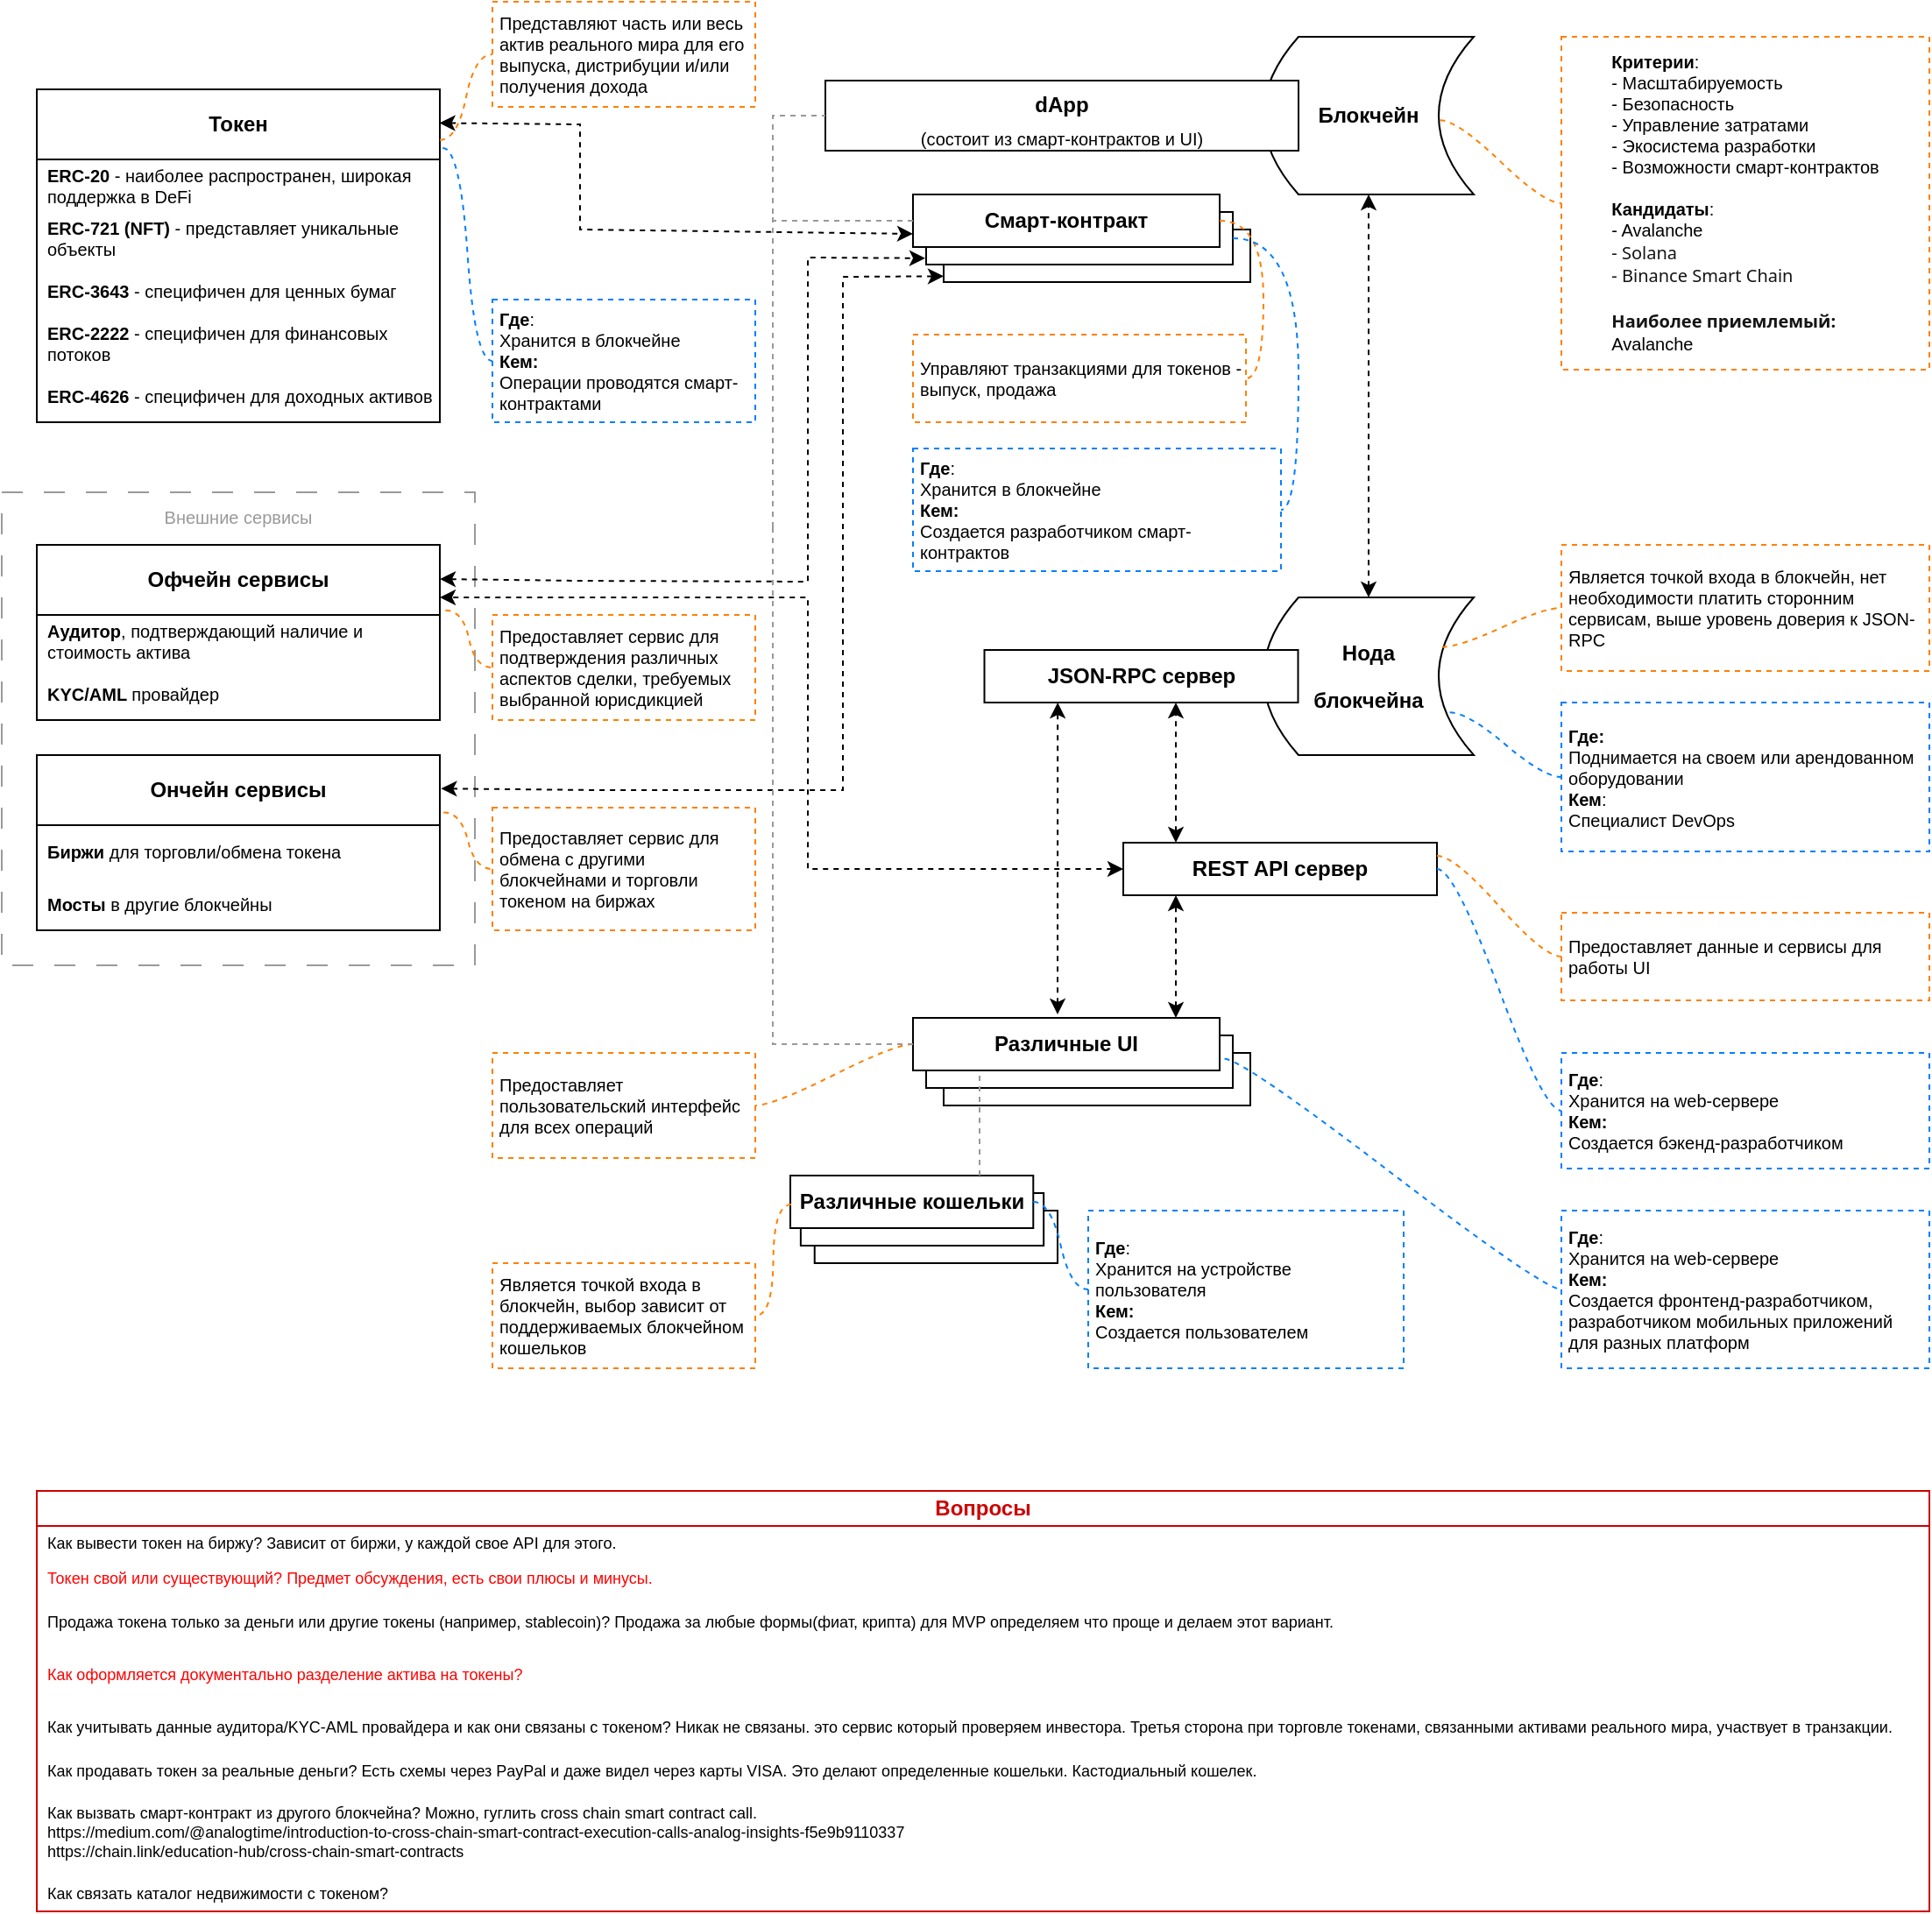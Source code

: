 <mxfile version="22.1.11" type="github">
  <diagram name="Страница — 1" id="tTkT_D9K_i8SfMuSpS75">
    <mxGraphModel dx="1386" dy="783" grid="1" gridSize="10" guides="1" tooltips="1" connect="1" arrows="1" fold="1" page="1" pageScale="1" pageWidth="1169" pageHeight="827" math="0" shadow="0">
      <root>
        <mxCell id="0" />
        <mxCell id="1" parent="0" />
        <mxCell id="7UqiYnJLGKccpZ4DQYdT-86" value="&lt;font color=&quot;#999999&quot; style=&quot;font-size: 10px;&quot;&gt;Внешние сервисы&lt;/font&gt;" style="rounded=0;whiteSpace=wrap;html=1;gradientColor=none;fillColor=none;dashed=1;dashPattern=12 12;verticalAlign=top;strokeColor=#999999;" parent="1" vertex="1">
          <mxGeometry x="20" y="300" width="270" height="270" as="geometry" />
        </mxCell>
        <mxCell id="7UqiYnJLGKccpZ4DQYdT-1" value="&lt;p align=&quot;center&quot; class=&quot;MsoNormal&quot;&gt;&lt;b&gt;Блокчейн&lt;/b&gt;&lt;/p&gt;" style="shape=dataStorage;whiteSpace=wrap;html=1;fixedSize=1;" parent="1" vertex="1">
          <mxGeometry x="740" y="40" width="120" height="90" as="geometry" />
        </mxCell>
        <mxCell id="7UqiYnJLGKccpZ4DQYdT-2" value="&lt;p align=&quot;center&quot; class=&quot;MsoNormal&quot;&gt;&lt;b&gt;Нода&lt;/b&gt;&lt;/p&gt;&lt;p align=&quot;center&quot; class=&quot;MsoNormal&quot;&gt;&lt;b&gt;блокчейна&lt;/b&gt;&lt;/p&gt;" style="shape=dataStorage;whiteSpace=wrap;html=1;fixedSize=1;" parent="1" vertex="1">
          <mxGeometry x="740" y="360" width="120" height="90" as="geometry" />
        </mxCell>
        <mxCell id="7UqiYnJLGKccpZ4DQYdT-5" value="" style="endArrow=classic;startArrow=classic;html=1;rounded=0;entryX=0.5;entryY=1;entryDx=0;entryDy=0;exitX=0.5;exitY=0;exitDx=0;exitDy=0;dashed=1;" parent="1" source="7UqiYnJLGKccpZ4DQYdT-2" target="7UqiYnJLGKccpZ4DQYdT-1" edge="1">
          <mxGeometry width="50" height="50" relative="1" as="geometry">
            <mxPoint x="560" y="160" as="sourcePoint" />
            <mxPoint x="610" y="110" as="targetPoint" />
          </mxGeometry>
        </mxCell>
        <mxCell id="7UqiYnJLGKccpZ4DQYdT-6" value="&lt;div style=&quot;font-size: 10px;&quot;&gt;&lt;b style=&quot;font-size: 10px;&quot;&gt;Где:&lt;/b&gt;&lt;/div&gt;&lt;div style=&quot;font-size: 10px;&quot;&gt;Поднимается на своем или арендованном оборудовании&lt;/div&gt;&lt;div style=&quot;font-size: 10px;&quot;&gt;&lt;b style=&quot;font-size: 10px;&quot;&gt;Кем&lt;/b&gt;:&lt;/div&gt;&lt;div style=&quot;font-size: 10px;&quot;&gt;Специалист DevOps&lt;/div&gt;" style="whiteSpace=wrap;html=1;rounded=0;arcSize=50;align=left;verticalAlign=middle;strokeWidth=1;autosize=1;spacing=4;treeFolding=1;treeMoving=1;newEdgeStyle={&quot;edgeStyle&quot;:&quot;entityRelationEdgeStyle&quot;,&quot;startArrow&quot;:&quot;none&quot;,&quot;endArrow&quot;:&quot;none&quot;,&quot;segment&quot;:10,&quot;curved&quot;:1,&quot;sourcePerimeterSpacing&quot;:0,&quot;targetPerimeterSpacing&quot;:0};dashed=1;fontSize=10;strokeColor=#007FFF;" parent="1" vertex="1" collapsed="1">
          <mxGeometry x="910" y="420" width="210" height="85" as="geometry" />
        </mxCell>
        <mxCell id="7UqiYnJLGKccpZ4DQYdT-7" value="" style="edgeStyle=entityRelationEdgeStyle;startArrow=none;endArrow=none;segment=10;curved=1;sourcePerimeterSpacing=0;targetPerimeterSpacing=0;rounded=0;dashed=1;exitX=0.886;exitY=0.729;exitDx=0;exitDy=0;exitPerimeter=0;strokeColor=#007FFF;" parent="1" source="7UqiYnJLGKccpZ4DQYdT-2" target="7UqiYnJLGKccpZ4DQYdT-6" edge="1">
          <mxGeometry relative="1" as="geometry">
            <mxPoint x="848" y="435" as="sourcePoint" />
          </mxGeometry>
        </mxCell>
        <mxCell id="7UqiYnJLGKccpZ4DQYdT-8" value="&lt;p align=&quot;center&quot; class=&quot;MsoNormal&quot;&gt;&lt;b&gt;JSON-RPC сервер&lt;/b&gt;&lt;/p&gt;" style="rounded=0;whiteSpace=wrap;html=1;" parent="1" vertex="1">
          <mxGeometry x="580.75" y="390" width="179" height="30" as="geometry" />
        </mxCell>
        <mxCell id="7UqiYnJLGKccpZ4DQYdT-10" value="&lt;div style=&quot;text-align: left; font-size: 10px;&quot;&gt;&lt;span style=&quot;background-color: initial; font-size: 10px;&quot;&gt;&lt;font style=&quot;font-size: 10px;&quot;&gt;&lt;b style=&quot;font-size: 10px;&quot;&gt;Критерии&lt;/b&gt;:&lt;/font&gt;&lt;/span&gt;&lt;/div&gt;&lt;div style=&quot;text-align: left; font-size: 10px;&quot;&gt;&lt;span style=&quot;background-color: initial; font-size: 10px;&quot;&gt;&lt;font style=&quot;font-size: 10px;&quot;&gt;- Масштабируемость&lt;/font&gt;&lt;/span&gt;&lt;/div&gt;&lt;div style=&quot;text-align: left; font-size: 10px;&quot;&gt;&lt;span style=&quot;background-color: initial; font-size: 10px;&quot;&gt;&lt;font style=&quot;font-size: 10px;&quot;&gt;- Безопасность&lt;/font&gt;&lt;/span&gt;&lt;/div&gt;&lt;div style=&quot;text-align: left; font-size: 10px;&quot;&gt;&lt;font style=&quot;font-size: 10px;&quot;&gt;- Управление затратами&lt;br style=&quot;font-size: 10px;&quot;&gt;&lt;/font&gt;&lt;/div&gt;&lt;div style=&quot;text-align: left; font-size: 10px;&quot;&gt;&lt;font style=&quot;font-size: 10px;&quot;&gt;- Экосистема разработки&lt;br style=&quot;font-size: 10px;&quot;&gt;&lt;/font&gt;&lt;/div&gt;&lt;div style=&quot;text-align: left; font-size: 10px;&quot;&gt;&lt;font style=&quot;font-size: 10px;&quot;&gt;- Возможности смарт-контрактов&lt;b style=&quot;font-size: 10px;&quot;&gt;&lt;br style=&quot;font-size: 10px;&quot;&gt;&lt;/b&gt;&lt;/font&gt;&lt;/div&gt;&lt;div style=&quot;text-align: left; font-size: 10px;&quot;&gt;&lt;font style=&quot;font-size: 10px;&quot;&gt;&lt;br style=&quot;font-size: 10px;&quot;&gt;&lt;/font&gt;&lt;/div&gt;&lt;div style=&quot;text-align: left; font-size: 10px;&quot;&gt;&lt;font style=&quot;font-size: 10px;&quot;&gt;&lt;b style=&quot;font-size: 10px;&quot;&gt;Кандидаты&lt;/b&gt;:&lt;/font&gt;&lt;/div&gt;&lt;div style=&quot;text-align: left; font-size: 10px;&quot;&gt;&lt;font style=&quot;font-size: 10px;&quot;&gt;- Avalanche&lt;/font&gt;&lt;/div&gt;&lt;div style=&quot;text-align: left; font-size: 10px;&quot;&gt;&lt;span style=&quot;font-weight: var(--ui-font-weight-bold); color: rgb(21, 21, 21); font-family: system-ui, -apple-system, BlinkMacSystemFont, &amp;quot;Segoe UI&amp;quot;, Roboto, Ubuntu, &amp;quot;Helvetica Neue&amp;quot;, Arial, sans-serif, &amp;quot;Apple Color Emoji&amp;quot;, &amp;quot;Segoe UI Emoji&amp;quot;, &amp;quot;Segoe UI Symbol&amp;quot;; font-size: 10px;&quot;&gt;&lt;font style=&quot;font-size: 10px;&quot;&gt;- Solana&lt;/font&gt;&lt;/span&gt;&lt;/div&gt;&lt;div style=&quot;text-align: left; font-size: 10px;&quot;&gt;&lt;span style=&quot;font-weight: var(--ui-font-weight-bold); color: rgb(21, 21, 21); font-family: system-ui, -apple-system, BlinkMacSystemFont, &amp;quot;Segoe UI&amp;quot;, Roboto, Ubuntu, &amp;quot;Helvetica Neue&amp;quot;, Arial, sans-serif, &amp;quot;Apple Color Emoji&amp;quot;, &amp;quot;Segoe UI Emoji&amp;quot;, &amp;quot;Segoe UI Symbol&amp;quot;; background-color: rgb(255, 255, 255); font-size: 10px;&quot;&gt;&lt;font style=&quot;font-size: 10px;&quot;&gt;- Binance Smart Chain&lt;/font&gt;&lt;/span&gt;&lt;br style=&quot;font-size: 10px;&quot;&gt;&lt;/div&gt;&lt;div style=&quot;text-align: left; font-size: 10px;&quot;&gt;&lt;span style=&quot;font-weight: var(--ui-font-weight-bold); color: rgb(21, 21, 21); font-family: system-ui, -apple-system, BlinkMacSystemFont, &amp;quot;Segoe UI&amp;quot;, Roboto, Ubuntu, &amp;quot;Helvetica Neue&amp;quot;, Arial, sans-serif, &amp;quot;Apple Color Emoji&amp;quot;, &amp;quot;Segoe UI Emoji&amp;quot;, &amp;quot;Segoe UI Symbol&amp;quot;; background-color: rgb(255, 255, 255); font-size: 10px;&quot;&gt;&lt;font style=&quot;font-size: 10px;&quot;&gt;&lt;br&gt;&lt;/font&gt;&lt;/span&gt;&lt;/div&gt;&lt;div style=&quot;text-align: left; font-size: 10px;&quot;&gt;&lt;span style=&quot;color: rgb(21, 21, 21); font-family: system-ui, -apple-system, BlinkMacSystemFont, &amp;quot;Segoe UI&amp;quot;, Roboto, Ubuntu, &amp;quot;Helvetica Neue&amp;quot;, Arial, sans-serif, &amp;quot;Apple Color Emoji&amp;quot;, &amp;quot;Segoe UI Emoji&amp;quot;, &amp;quot;Segoe UI Symbol&amp;quot;; background-color: rgb(255, 255, 255); font-size: 10px;&quot;&gt;&lt;font style=&quot;font-size: 10px;&quot;&gt;&lt;b&gt;Наиболее приемлемый:&lt;/b&gt;&lt;/font&gt;&lt;/span&gt;&lt;/div&gt;&lt;div style=&quot;text-align: left; font-size: 10px;&quot;&gt;Avalanche&lt;span style=&quot;font-weight: var(--ui-font-weight-bold); color: rgb(21, 21, 21); font-family: system-ui, -apple-system, BlinkMacSystemFont, &amp;quot;Segoe UI&amp;quot;, Roboto, Ubuntu, &amp;quot;Helvetica Neue&amp;quot;, Arial, sans-serif, &amp;quot;Apple Color Emoji&amp;quot;, &amp;quot;Segoe UI Emoji&amp;quot;, &amp;quot;Segoe UI Symbol&amp;quot;; background-color: rgb(255, 255, 255); font-size: 10px;&quot;&gt;&lt;font style=&quot;font-size: 10px;&quot;&gt;&lt;br&gt;&lt;/font&gt;&lt;/span&gt;&lt;/div&gt;" style="whiteSpace=wrap;html=1;rounded=0;arcSize=50;align=center;verticalAlign=middle;strokeWidth=1;autosize=1;spacing=4;treeFolding=1;treeMoving=1;newEdgeStyle={&quot;edgeStyle&quot;:&quot;entityRelationEdgeStyle&quot;,&quot;startArrow&quot;:&quot;none&quot;,&quot;endArrow&quot;:&quot;none&quot;,&quot;segment&quot;:10,&quot;curved&quot;:1,&quot;sourcePerimeterSpacing&quot;:0,&quot;targetPerimeterSpacing&quot;:0};dashed=1;fontSize=10;strokeColor=#FF8000;" parent="1" vertex="1" collapsed="1">
          <mxGeometry x="910" y="40" width="210" height="190" as="geometry" />
        </mxCell>
        <mxCell id="7UqiYnJLGKccpZ4DQYdT-11" value="" style="edgeStyle=entityRelationEdgeStyle;startArrow=none;endArrow=none;segment=10;curved=1;sourcePerimeterSpacing=0;targetPerimeterSpacing=0;rounded=0;exitX=0.839;exitY=0.529;exitDx=0;exitDy=0;exitPerimeter=0;dashed=1;strokeColor=#FF8000;" parent="1" source="7UqiYnJLGKccpZ4DQYdT-1" target="7UqiYnJLGKccpZ4DQYdT-10" edge="1">
          <mxGeometry relative="1" as="geometry">
            <mxPoint x="854" y="80" as="sourcePoint" />
          </mxGeometry>
        </mxCell>
        <mxCell id="7UqiYnJLGKccpZ4DQYdT-12" value="&lt;div style=&quot;font-size: 10px;&quot;&gt;Управляют транзакциями для токенов - выпуск, продажа&lt;/div&gt;" style="whiteSpace=wrap;html=1;rounded=0;arcSize=50;align=left;verticalAlign=middle;strokeWidth=1;autosize=1;spacing=4;treeFolding=1;treeMoving=1;newEdgeStyle={&quot;edgeStyle&quot;:&quot;entityRelationEdgeStyle&quot;,&quot;startArrow&quot;:&quot;none&quot;,&quot;endArrow&quot;:&quot;none&quot;,&quot;segment&quot;:10,&quot;curved&quot;:1,&quot;sourcePerimeterSpacing&quot;:0,&quot;targetPerimeterSpacing&quot;:0};dashed=1;strokeColor=#FF8000;" parent="1" vertex="1" collapsed="1">
          <mxGeometry x="540" y="210" width="190" height="50" as="geometry" />
        </mxCell>
        <mxCell id="7UqiYnJLGKccpZ4DQYdT-14" value="&lt;p align=&quot;center&quot; class=&quot;MsoNormal&quot;&gt;&lt;b&gt;dApp&lt;/b&gt;&lt;/p&gt;&lt;p style=&quot;line-height: 0%;&quot; align=&quot;center&quot; class=&quot;MsoNormal&quot;&gt;&lt;font style=&quot;font-size: 10px;&quot;&gt;(состоит из смарт-контрактов и UI)&lt;/font&gt;&lt;/p&gt;" style="rounded=0;whiteSpace=wrap;html=1;" parent="1" vertex="1">
          <mxGeometry x="490" y="65" width="270" height="40" as="geometry" />
        </mxCell>
        <mxCell id="7UqiYnJLGKccpZ4DQYdT-19" value="" style="group" parent="1" vertex="1" connectable="0">
          <mxGeometry x="540" y="130" width="192.5" height="50" as="geometry" />
        </mxCell>
        <mxCell id="7UqiYnJLGKccpZ4DQYdT-18" value="&lt;p align=&quot;center&quot; class=&quot;MsoNormal&quot;&gt;&lt;br&gt;&lt;/p&gt;" style="rounded=0;whiteSpace=wrap;html=1;" parent="7UqiYnJLGKccpZ4DQYdT-19" vertex="1">
          <mxGeometry x="17.5" y="20" width="175" height="30" as="geometry" />
        </mxCell>
        <mxCell id="7UqiYnJLGKccpZ4DQYdT-15" value="&lt;p align=&quot;center&quot; class=&quot;MsoNormal&quot;&gt;&lt;br&gt;&lt;/p&gt;" style="rounded=0;whiteSpace=wrap;html=1;" parent="7UqiYnJLGKccpZ4DQYdT-19" vertex="1">
          <mxGeometry x="7.5" y="10" width="175" height="30" as="geometry" />
        </mxCell>
        <mxCell id="7UqiYnJLGKccpZ4DQYdT-17" value="&lt;p align=&quot;center&quot; class=&quot;MsoNormal&quot;&gt;&lt;b&gt;Смарт-контракт&lt;/b&gt;&lt;/p&gt;" style="rounded=0;whiteSpace=wrap;html=1;" parent="7UqiYnJLGKccpZ4DQYdT-19" vertex="1">
          <mxGeometry width="175" height="30" as="geometry" />
        </mxCell>
        <mxCell id="7UqiYnJLGKccpZ4DQYdT-13" value="" style="edgeStyle=entityRelationEdgeStyle;startArrow=none;endArrow=none;segment=10;curved=1;sourcePerimeterSpacing=0;targetPerimeterSpacing=0;rounded=0;dashed=1;exitX=1;exitY=0.5;exitDx=0;exitDy=0;strokeColor=#FF8000;" parent="1" source="7UqiYnJLGKccpZ4DQYdT-17" target="7UqiYnJLGKccpZ4DQYdT-12" edge="1">
          <mxGeometry relative="1" as="geometry">
            <mxPoint x="850" y="390" as="sourcePoint" />
          </mxGeometry>
        </mxCell>
        <mxCell id="7UqiYnJLGKccpZ4DQYdT-21" value="" style="endArrow=none;html=1;rounded=0;entryX=0;entryY=0.5;entryDx=0;entryDy=0;exitX=0;exitY=0.5;exitDx=0;exitDy=0;dashed=1;strokeColor=#999999;" parent="1" source="7UqiYnJLGKccpZ4DQYdT-17" target="7UqiYnJLGKccpZ4DQYdT-14" edge="1">
          <mxGeometry width="50" height="50" relative="1" as="geometry">
            <mxPoint x="600" y="340" as="sourcePoint" />
            <mxPoint x="650" y="290" as="targetPoint" />
            <Array as="points">
              <mxPoint x="460" y="145" />
              <mxPoint x="460" y="85" />
            </Array>
          </mxGeometry>
        </mxCell>
        <mxCell id="7UqiYnJLGKccpZ4DQYdT-22" value="&lt;div style=&quot;font-size: 10px;&quot;&gt;Является точкой входа в блокчейн, нет необходимости&amp;nbsp;&lt;span style=&quot;background-color: initial;&quot;&gt;платить сторонним сервисам,&amp;nbsp;&lt;/span&gt;&lt;span style=&quot;background-color: initial;&quot;&gt;выше уровень доверия к JSON-RPC&lt;/span&gt;&lt;/div&gt;" style="whiteSpace=wrap;html=1;rounded=0;arcSize=50;align=left;verticalAlign=middle;strokeWidth=1;autosize=1;spacing=4;treeFolding=1;treeMoving=1;newEdgeStyle={&quot;edgeStyle&quot;:&quot;entityRelationEdgeStyle&quot;,&quot;startArrow&quot;:&quot;none&quot;,&quot;endArrow&quot;:&quot;none&quot;,&quot;segment&quot;:10,&quot;curved&quot;:1,&quot;sourcePerimeterSpacing&quot;:0,&quot;targetPerimeterSpacing&quot;:0};dashed=1;strokeColor=#FF8000;" parent="1" vertex="1" collapsed="1">
          <mxGeometry x="910" y="330" width="210" height="72" as="geometry" />
        </mxCell>
        <mxCell id="7UqiYnJLGKccpZ4DQYdT-23" value="" style="edgeStyle=entityRelationEdgeStyle;startArrow=none;endArrow=none;segment=10;curved=1;sourcePerimeterSpacing=0;targetPerimeterSpacing=0;rounded=0;dashed=1;exitX=0.85;exitY=0.314;exitDx=0;exitDy=0;exitPerimeter=0;strokeColor=#FF8000;" parent="1" source="7UqiYnJLGKccpZ4DQYdT-2" target="7UqiYnJLGKccpZ4DQYdT-22" edge="1">
          <mxGeometry relative="1" as="geometry">
            <mxPoint x="855" y="401" as="sourcePoint" />
          </mxGeometry>
        </mxCell>
        <mxCell id="7UqiYnJLGKccpZ4DQYdT-26" value="&lt;b&gt;Токен&lt;/b&gt;" style="swimlane;fontStyle=0;childLayout=stackLayout;horizontal=1;startSize=40;horizontalStack=0;resizeParent=1;resizeParentMax=0;resizeLast=0;collapsible=1;marginBottom=0;whiteSpace=wrap;html=1;" parent="1" vertex="1">
          <mxGeometry x="40" y="70" width="230" height="190" as="geometry" />
        </mxCell>
        <mxCell id="7UqiYnJLGKccpZ4DQYdT-27" value="&lt;b&gt;ERC-20&lt;/b&gt; - наиболее распространен, широкая поддержка в DeFi" style="text;strokeColor=none;fillColor=none;align=left;verticalAlign=middle;spacingLeft=4;spacingRight=4;overflow=hidden;points=[[0,0.5],[1,0.5]];portConstraint=eastwest;rotatable=0;whiteSpace=wrap;html=1;fontColor=#000000;fontSize=10;" parent="7UqiYnJLGKccpZ4DQYdT-26" vertex="1">
          <mxGeometry y="40" width="230" height="30" as="geometry" />
        </mxCell>
        <mxCell id="7UqiYnJLGKccpZ4DQYdT-28" value="&lt;b&gt;ERC-721 (NFT)&lt;/b&gt; - представляет уникальные объекты" style="text;strokeColor=none;fillColor=none;align=left;verticalAlign=middle;spacingLeft=4;spacingRight=4;overflow=hidden;points=[[0,0.5],[1,0.5]];portConstraint=eastwest;rotatable=0;whiteSpace=wrap;html=1;labelBackgroundColor=default;fontColor=#000000;fontSize=10;" parent="7UqiYnJLGKccpZ4DQYdT-26" vertex="1">
          <mxGeometry y="70" width="230" height="30" as="geometry" />
        </mxCell>
        <mxCell id="7UqiYnJLGKccpZ4DQYdT-32" value="&lt;b&gt;ERC-3643&lt;/b&gt; - специфичен для ценных бумаг" style="text;strokeColor=none;fillColor=none;align=left;verticalAlign=middle;spacingLeft=4;spacingRight=4;overflow=hidden;points=[[0,0.5],[1,0.5]];portConstraint=eastwest;rotatable=0;whiteSpace=wrap;html=1;labelBackgroundColor=default;fontColor=#000000;fontSize=10;" parent="7UqiYnJLGKccpZ4DQYdT-26" vertex="1">
          <mxGeometry y="100" width="230" height="30" as="geometry" />
        </mxCell>
        <mxCell id="7UqiYnJLGKccpZ4DQYdT-33" value="&lt;b&gt;ERC-2222&lt;/b&gt; - специфичен для финансовых потоков" style="text;strokeColor=none;fillColor=none;align=left;verticalAlign=middle;spacingLeft=4;spacingRight=4;overflow=hidden;points=[[0,0.5],[1,0.5]];portConstraint=eastwest;rotatable=0;whiteSpace=wrap;html=1;labelBackgroundColor=default;fontColor=#000000;fontSize=10;" parent="7UqiYnJLGKccpZ4DQYdT-26" vertex="1">
          <mxGeometry y="130" width="230" height="30" as="geometry" />
        </mxCell>
        <mxCell id="7UqiYnJLGKccpZ4DQYdT-34" value="&lt;b&gt;ERC-4626&lt;/b&gt; - специфичен для доходных активов" style="text;strokeColor=none;fillColor=none;align=left;verticalAlign=middle;spacingLeft=4;spacingRight=4;overflow=hidden;points=[[0,0.5],[1,0.5]];portConstraint=eastwest;rotatable=0;whiteSpace=wrap;html=1;labelBackgroundColor=default;fontColor=#000000;fontSize=10;" parent="7UqiYnJLGKccpZ4DQYdT-26" vertex="1">
          <mxGeometry y="160" width="230" height="30" as="geometry" />
        </mxCell>
        <mxCell id="7UqiYnJLGKccpZ4DQYdT-35" value="" style="endArrow=classic;startArrow=classic;dashed=1;html=1;rounded=0;exitX=0.999;exitY=0.101;exitDx=0;exitDy=0;exitPerimeter=0;entryX=0;entryY=0.75;entryDx=0;entryDy=0;" parent="1" source="7UqiYnJLGKccpZ4DQYdT-26" target="7UqiYnJLGKccpZ4DQYdT-17" edge="1">
          <mxGeometry width="50" height="50" relative="1" as="geometry">
            <mxPoint x="360" y="290" as="sourcePoint" />
            <mxPoint x="540" y="150" as="targetPoint" />
            <Array as="points">
              <mxPoint x="350" y="90" />
              <mxPoint x="350" y="150" />
            </Array>
          </mxGeometry>
        </mxCell>
        <mxCell id="7UqiYnJLGKccpZ4DQYdT-37" value="" style="edgeStyle=entityRelationEdgeStyle;startArrow=none;endArrow=none;segment=10;curved=1;sourcePerimeterSpacing=0;targetPerimeterSpacing=0;rounded=0;dashed=1;exitX=1.007;exitY=0.176;exitDx=0;exitDy=0;exitPerimeter=0;strokeColor=#007FFF;" parent="1" source="7UqiYnJLGKccpZ4DQYdT-26" target="7UqiYnJLGKccpZ4DQYdT-36" edge="1">
          <mxGeometry relative="1" as="geometry">
            <mxPoint x="280" y="80" as="sourcePoint" />
            <Array as="points">
              <mxPoint x="300" y="200" />
              <mxPoint x="310" y="160" />
              <mxPoint x="310" y="160" />
            </Array>
          </mxGeometry>
        </mxCell>
        <mxCell id="7UqiYnJLGKccpZ4DQYdT-39" value="" style="group" parent="1" vertex="1" connectable="0">
          <mxGeometry x="540" y="600" width="192.5" height="50" as="geometry" />
        </mxCell>
        <mxCell id="7UqiYnJLGKccpZ4DQYdT-40" value="&lt;p align=&quot;center&quot; class=&quot;MsoNormal&quot;&gt;&lt;br&gt;&lt;/p&gt;" style="rounded=0;whiteSpace=wrap;html=1;" parent="7UqiYnJLGKccpZ4DQYdT-39" vertex="1">
          <mxGeometry x="17.5" y="20" width="175" height="30" as="geometry" />
        </mxCell>
        <mxCell id="7UqiYnJLGKccpZ4DQYdT-41" value="&lt;p align=&quot;center&quot; class=&quot;MsoNormal&quot;&gt;&lt;br&gt;&lt;/p&gt;" style="rounded=0;whiteSpace=wrap;html=1;" parent="7UqiYnJLGKccpZ4DQYdT-39" vertex="1">
          <mxGeometry x="7.5" y="10" width="175" height="30" as="geometry" />
        </mxCell>
        <mxCell id="7UqiYnJLGKccpZ4DQYdT-42" value="&lt;p align=&quot;center&quot; class=&quot;MsoNormal&quot;&gt;&lt;b style=&quot;border-color: var(--border-color);&quot;&gt;Различные UI&lt;/b&gt;&lt;br&gt;&lt;/p&gt;" style="rounded=0;whiteSpace=wrap;html=1;" parent="7UqiYnJLGKccpZ4DQYdT-39" vertex="1">
          <mxGeometry width="175" height="30" as="geometry" />
        </mxCell>
        <mxCell id="7UqiYnJLGKccpZ4DQYdT-43" value="" style="endArrow=none;dashed=1;html=1;rounded=0;strokeColor=#999999;" parent="1" edge="1">
          <mxGeometry width="50" height="50" relative="1" as="geometry">
            <mxPoint x="460" y="320" as="sourcePoint" />
            <mxPoint x="460" y="140" as="targetPoint" />
            <Array as="points" />
          </mxGeometry>
        </mxCell>
        <mxCell id="7UqiYnJLGKccpZ4DQYdT-44" value="&lt;div style=&quot;font-size: 10px;&quot;&gt;Представляют часть или весь актив реального мира для его выпуска, дистрибуции и/или получения дохода&lt;/div&gt;" style="whiteSpace=wrap;html=1;rounded=0;arcSize=50;align=left;verticalAlign=middle;strokeWidth=1;autosize=1;spacing=4;treeFolding=1;treeMoving=1;newEdgeStyle={&quot;edgeStyle&quot;:&quot;entityRelationEdgeStyle&quot;,&quot;startArrow&quot;:&quot;none&quot;,&quot;endArrow&quot;:&quot;none&quot;,&quot;segment&quot;:10,&quot;curved&quot;:1,&quot;sourcePerimeterSpacing&quot;:0,&quot;targetPerimeterSpacing&quot;:0};dashed=1;strokeColor=#FF8000;" parent="1" vertex="1" collapsed="1">
          <mxGeometry x="300" y="20" width="150" height="60" as="geometry" />
        </mxCell>
        <mxCell id="7UqiYnJLGKccpZ4DQYdT-45" value="" style="edgeStyle=entityRelationEdgeStyle;startArrow=none;endArrow=none;segment=10;curved=1;sourcePerimeterSpacing=0;targetPerimeterSpacing=0;rounded=0;dashed=1;exitX=1;exitY=0.152;exitDx=0;exitDy=0;exitPerimeter=0;strokeColor=#FF8000;" parent="1" source="7UqiYnJLGKccpZ4DQYdT-26" target="7UqiYnJLGKccpZ4DQYdT-44" edge="1">
          <mxGeometry relative="1" as="geometry">
            <mxPoint x="280" y="108" as="sourcePoint" />
          </mxGeometry>
        </mxCell>
        <mxCell id="7UqiYnJLGKccpZ4DQYdT-46" value="&lt;div style=&quot;font-size: 10px;&quot;&gt;&lt;div style=&quot;border-color: var(--border-color);&quot;&gt;&lt;b style=&quot;border-color: var(--border-color);&quot;&gt;Где&lt;/b&gt;:&lt;/div&gt;&lt;div style=&quot;border-color: var(--border-color);&quot;&gt;Хранится в блокчейне&lt;/div&gt;&lt;div style=&quot;border-color: var(--border-color);&quot;&gt;&lt;b style=&quot;border-color: var(--border-color);&quot;&gt;Кем:&lt;/b&gt;&lt;/div&gt;&lt;div style=&quot;border-color: var(--border-color);&quot;&gt;Создается разработчиком смарт-контрактов&lt;/div&gt;&lt;/div&gt;" style="whiteSpace=wrap;html=1;rounded=0;arcSize=50;align=left;verticalAlign=middle;strokeWidth=1;autosize=1;spacing=4;treeFolding=1;treeMoving=1;newEdgeStyle={&quot;edgeStyle&quot;:&quot;entityRelationEdgeStyle&quot;,&quot;startArrow&quot;:&quot;none&quot;,&quot;endArrow&quot;:&quot;none&quot;,&quot;segment&quot;:10,&quot;curved&quot;:1,&quot;sourcePerimeterSpacing&quot;:0,&quot;targetPerimeterSpacing&quot;:0};dashed=1;strokeColor=#007FFF;" parent="1" vertex="1" collapsed="1">
          <mxGeometry x="540" y="275" width="210" height="70" as="geometry" />
        </mxCell>
        <mxCell id="7UqiYnJLGKccpZ4DQYdT-47" value="" style="edgeStyle=entityRelationEdgeStyle;startArrow=none;endArrow=none;segment=10;curved=1;sourcePerimeterSpacing=0;targetPerimeterSpacing=0;rounded=0;dashed=1;exitX=1;exitY=0.5;exitDx=0;exitDy=0;strokeColor=#007FFF;" parent="1" source="7UqiYnJLGKccpZ4DQYdT-15" target="7UqiYnJLGKccpZ4DQYdT-46" edge="1">
          <mxGeometry relative="1" as="geometry">
            <mxPoint x="715" y="210" as="sourcePoint" />
          </mxGeometry>
        </mxCell>
        <mxCell id="7UqiYnJLGKccpZ4DQYdT-48" value="&lt;div style=&quot;font-size: 10px;&quot;&gt;&lt;div style=&quot;border-color: var(--border-color);&quot;&gt;&lt;b style=&quot;border-color: var(--border-color);&quot;&gt;Где&lt;/b&gt;:&lt;/div&gt;&lt;div style=&quot;border-color: var(--border-color);&quot;&gt;Хранится на web-сервере&lt;/div&gt;&lt;div style=&quot;border-color: var(--border-color);&quot;&gt;&lt;b style=&quot;border-color: var(--border-color);&quot;&gt;Кем:&lt;/b&gt;&lt;/div&gt;&lt;div style=&quot;border-color: var(--border-color);&quot;&gt;Создается фронтенд-разработчиком, разработчиком мобильных приложений для разных платформ&lt;/div&gt;&lt;/div&gt;" style="whiteSpace=wrap;html=1;rounded=0;arcSize=50;align=left;verticalAlign=middle;strokeWidth=1;autosize=1;spacing=4;treeFolding=1;treeMoving=1;newEdgeStyle={&quot;edgeStyle&quot;:&quot;entityRelationEdgeStyle&quot;,&quot;startArrow&quot;:&quot;none&quot;,&quot;endArrow&quot;:&quot;none&quot;,&quot;segment&quot;:10,&quot;curved&quot;:1,&quot;sourcePerimeterSpacing&quot;:0,&quot;targetPerimeterSpacing&quot;:0};dashed=1;strokeColor=#007FFF;" parent="1" vertex="1" collapsed="1">
          <mxGeometry x="910" y="710" width="210" height="90" as="geometry" />
        </mxCell>
        <mxCell id="7UqiYnJLGKccpZ4DQYdT-49" value="" style="edgeStyle=entityRelationEdgeStyle;startArrow=none;endArrow=none;segment=10;curved=1;sourcePerimeterSpacing=0;targetPerimeterSpacing=0;rounded=0;dashed=1;exitX=0.916;exitY=0.114;exitDx=0;exitDy=0;exitPerimeter=0;strokeColor=#007FFF;" parent="1" source="7UqiYnJLGKccpZ4DQYdT-40" target="7UqiYnJLGKccpZ4DQYdT-48" edge="1">
          <mxGeometry relative="1" as="geometry">
            <mxPoint x="733" y="540" as="sourcePoint" />
          </mxGeometry>
        </mxCell>
        <mxCell id="7UqiYnJLGKccpZ4DQYdT-50" value="&lt;p align=&quot;center&quot; class=&quot;MsoNormal&quot;&gt;&lt;b&gt;REST API сервер&lt;/b&gt;&lt;/p&gt;" style="rounded=0;whiteSpace=wrap;html=1;" parent="1" vertex="1">
          <mxGeometry x="660" y="500" width="179" height="30" as="geometry" />
        </mxCell>
        <mxCell id="7UqiYnJLGKccpZ4DQYdT-51" value="" style="endArrow=classic;startArrow=classic;html=1;rounded=0;entryX=0.5;entryY=1;entryDx=0;entryDy=0;dashed=1;" parent="1" edge="1">
          <mxGeometry width="50" height="50" relative="1" as="geometry">
            <mxPoint x="690" y="500" as="sourcePoint" />
            <mxPoint x="690" y="420" as="targetPoint" />
          </mxGeometry>
        </mxCell>
        <mxCell id="7UqiYnJLGKccpZ4DQYdT-52" value="" style="endArrow=classic;startArrow=classic;html=1;rounded=0;entryX=0.5;entryY=1;entryDx=0;entryDy=0;dashed=1;" parent="1" edge="1">
          <mxGeometry width="50" height="50" relative="1" as="geometry">
            <mxPoint x="690" y="600" as="sourcePoint" />
            <mxPoint x="690" y="530" as="targetPoint" />
          </mxGeometry>
        </mxCell>
        <mxCell id="7UqiYnJLGKccpZ4DQYdT-53" value="&lt;div style=&quot;font-size: 10px;&quot;&gt;&lt;div style=&quot;border-color: var(--border-color);&quot;&gt;&lt;b style=&quot;border-color: var(--border-color);&quot;&gt;Где&lt;/b&gt;:&lt;/div&gt;&lt;div style=&quot;border-color: var(--border-color);&quot;&gt;Хранится на web-сервере&lt;/div&gt;&lt;div style=&quot;border-color: var(--border-color);&quot;&gt;&lt;b style=&quot;border-color: var(--border-color);&quot;&gt;Кем:&lt;/b&gt;&lt;/div&gt;&lt;div style=&quot;border-color: var(--border-color);&quot;&gt;Создается бэкенд-разработчиком&lt;/div&gt;&lt;/div&gt;" style="whiteSpace=wrap;html=1;rounded=0;arcSize=50;align=left;verticalAlign=middle;strokeWidth=1;autosize=1;spacing=4;treeFolding=1;treeMoving=1;newEdgeStyle={&quot;edgeStyle&quot;:&quot;entityRelationEdgeStyle&quot;,&quot;startArrow&quot;:&quot;none&quot;,&quot;endArrow&quot;:&quot;none&quot;,&quot;segment&quot;:10,&quot;curved&quot;:1,&quot;sourcePerimeterSpacing&quot;:0,&quot;targetPerimeterSpacing&quot;:0};dashed=1;strokeColor=#007FFF;" parent="1" vertex="1" collapsed="1">
          <mxGeometry x="910" y="620" width="210" height="66" as="geometry" />
        </mxCell>
        <mxCell id="7UqiYnJLGKccpZ4DQYdT-54" value="" style="edgeStyle=entityRelationEdgeStyle;startArrow=none;endArrow=none;segment=10;curved=1;sourcePerimeterSpacing=0;targetPerimeterSpacing=0;rounded=0;dashed=1;entryX=0;entryY=0.5;entryDx=0;entryDy=0;exitX=1;exitY=0.5;exitDx=0;exitDy=0;strokeColor=#007FFF;" parent="1" source="7UqiYnJLGKccpZ4DQYdT-50" target="7UqiYnJLGKccpZ4DQYdT-53" edge="1">
          <mxGeometry relative="1" as="geometry">
            <mxPoint x="935" y="480" as="sourcePoint" />
          </mxGeometry>
        </mxCell>
        <mxCell id="7UqiYnJLGKccpZ4DQYdT-55" value="&lt;div style=&quot;font-size: 10px;&quot;&gt;&lt;div style=&quot;border-color: var(--border-color);&quot;&gt;Предоставляет данные и сервисы для работы UI&lt;/div&gt;&lt;/div&gt;" style="whiteSpace=wrap;html=1;rounded=0;arcSize=50;align=left;verticalAlign=middle;strokeWidth=1;autosize=1;spacing=4;treeFolding=1;treeMoving=1;newEdgeStyle={&quot;edgeStyle&quot;:&quot;entityRelationEdgeStyle&quot;,&quot;startArrow&quot;:&quot;none&quot;,&quot;endArrow&quot;:&quot;none&quot;,&quot;segment&quot;:10,&quot;curved&quot;:1,&quot;sourcePerimeterSpacing&quot;:0,&quot;targetPerimeterSpacing&quot;:0};dashed=1;strokeColor=#FF8000;" parent="1" vertex="1" collapsed="1">
          <mxGeometry x="910" y="540" width="210" height="50" as="geometry" />
        </mxCell>
        <mxCell id="7UqiYnJLGKccpZ4DQYdT-56" value="" style="edgeStyle=entityRelationEdgeStyle;startArrow=none;endArrow=none;segment=10;curved=1;sourcePerimeterSpacing=0;targetPerimeterSpacing=0;rounded=0;dashed=1;entryX=0;entryY=0.5;entryDx=0;entryDy=0;exitX=1;exitY=0.25;exitDx=0;exitDy=0;strokeColor=#FF8000;" parent="1" source="7UqiYnJLGKccpZ4DQYdT-50" target="7UqiYnJLGKccpZ4DQYdT-55" edge="1">
          <mxGeometry relative="1" as="geometry">
            <mxPoint x="849" y="525" as="sourcePoint" />
          </mxGeometry>
        </mxCell>
        <mxCell id="7UqiYnJLGKccpZ4DQYdT-57" value="&lt;div style=&quot;font-size: 10px;&quot;&gt;&lt;div style=&quot;border-color: var(--border-color);&quot;&gt;Предоставляет пользовательский интерфейс для всех операций&lt;/div&gt;&lt;/div&gt;" style="whiteSpace=wrap;html=1;rounded=0;arcSize=50;align=left;verticalAlign=middle;strokeWidth=1;autosize=1;spacing=4;treeFolding=1;treeMoving=1;newEdgeStyle={&quot;edgeStyle&quot;:&quot;entityRelationEdgeStyle&quot;,&quot;startArrow&quot;:&quot;none&quot;,&quot;endArrow&quot;:&quot;none&quot;,&quot;segment&quot;:10,&quot;curved&quot;:1,&quot;sourcePerimeterSpacing&quot;:0,&quot;targetPerimeterSpacing&quot;:0};dashed=1;strokeColor=#FF8000;" parent="1" vertex="1" collapsed="1">
          <mxGeometry x="300" y="620" width="150" height="60" as="geometry" />
        </mxCell>
        <mxCell id="7UqiYnJLGKccpZ4DQYdT-58" value="" style="edgeStyle=entityRelationEdgeStyle;startArrow=none;endArrow=none;segment=10;curved=1;sourcePerimeterSpacing=0;targetPerimeterSpacing=0;rounded=0;dashed=1;exitX=0;exitY=0.5;exitDx=0;exitDy=0;strokeColor=#FF8000;" parent="1" source="7UqiYnJLGKccpZ4DQYdT-42" target="7UqiYnJLGKccpZ4DQYdT-57" edge="1">
          <mxGeometry relative="1" as="geometry">
            <mxPoint x="728" y="633" as="sourcePoint" />
            <Array as="points">
              <mxPoint x="370" y="630" />
              <mxPoint x="490" y="670" />
              <mxPoint x="480" y="655" />
              <mxPoint x="390" y="630" />
              <mxPoint x="380" y="630" />
            </Array>
          </mxGeometry>
        </mxCell>
        <mxCell id="7UqiYnJLGKccpZ4DQYdT-60" value="" style="group" parent="1" vertex="1" connectable="0">
          <mxGeometry x="470" y="690" width="152.5" height="50" as="geometry" />
        </mxCell>
        <mxCell id="7UqiYnJLGKccpZ4DQYdT-61" value="&lt;p align=&quot;center&quot; class=&quot;MsoNormal&quot;&gt;&lt;br&gt;&lt;/p&gt;" style="rounded=0;whiteSpace=wrap;html=1;" parent="7UqiYnJLGKccpZ4DQYdT-60" vertex="1">
          <mxGeometry x="13.864" y="20" width="138.636" height="30" as="geometry" />
        </mxCell>
        <mxCell id="7UqiYnJLGKccpZ4DQYdT-62" value="&lt;p align=&quot;center&quot; class=&quot;MsoNormal&quot;&gt;&lt;br&gt;&lt;/p&gt;" style="rounded=0;whiteSpace=wrap;html=1;" parent="7UqiYnJLGKccpZ4DQYdT-60" vertex="1">
          <mxGeometry x="5.942" y="10" width="138.636" height="30" as="geometry" />
        </mxCell>
        <mxCell id="7UqiYnJLGKccpZ4DQYdT-63" value="&lt;p align=&quot;center&quot; class=&quot;MsoNormal&quot;&gt;&lt;b style=&quot;border-color: var(--border-color);&quot;&gt;Различные кошельки&lt;/b&gt;&lt;br&gt;&lt;/p&gt;" style="rounded=0;whiteSpace=wrap;html=1;" parent="7UqiYnJLGKccpZ4DQYdT-60" vertex="1">
          <mxGeometry width="138.636" height="30" as="geometry" />
        </mxCell>
        <mxCell id="7UqiYnJLGKccpZ4DQYdT-64" value="" style="endArrow=none;dashed=1;html=1;strokeWidth=1;rounded=0;strokeColor=#999999;" parent="1" edge="1">
          <mxGeometry width="50" height="50" relative="1" as="geometry">
            <mxPoint x="578" y="690" as="sourcePoint" />
            <mxPoint x="578" y="630" as="targetPoint" />
          </mxGeometry>
        </mxCell>
        <mxCell id="7UqiYnJLGKccpZ4DQYdT-65" value="&lt;div style=&quot;font-size: 10px;&quot;&gt;&lt;div style=&quot;border-color: var(--border-color);&quot;&gt;&lt;b style=&quot;border-color: var(--border-color);&quot;&gt;Где&lt;/b&gt;:&lt;/div&gt;&lt;div style=&quot;border-color: var(--border-color);&quot;&gt;Хранится на устройстве пользователя&lt;/div&gt;&lt;div style=&quot;border-color: var(--border-color);&quot;&gt;&lt;b style=&quot;border-color: var(--border-color);&quot;&gt;Кем:&lt;/b&gt;&lt;/div&gt;&lt;div style=&quot;border-color: var(--border-color);&quot;&gt;Создается пользователем&lt;/div&gt;&lt;/div&gt;" style="whiteSpace=wrap;html=1;rounded=0;arcSize=50;align=left;verticalAlign=middle;strokeWidth=1;autosize=1;spacing=4;treeFolding=1;treeMoving=1;newEdgeStyle={&quot;edgeStyle&quot;:&quot;entityRelationEdgeStyle&quot;,&quot;startArrow&quot;:&quot;none&quot;,&quot;endArrow&quot;:&quot;none&quot;,&quot;segment&quot;:10,&quot;curved&quot;:1,&quot;sourcePerimeterSpacing&quot;:0,&quot;targetPerimeterSpacing&quot;:0};dashed=1;strokeColor=#007FFF;" parent="1" vertex="1" collapsed="1">
          <mxGeometry x="640" y="710" width="180" height="90" as="geometry" />
        </mxCell>
        <mxCell id="7UqiYnJLGKccpZ4DQYdT-66" value="" style="edgeStyle=entityRelationEdgeStyle;startArrow=none;endArrow=none;segment=10;curved=1;sourcePerimeterSpacing=0;targetPerimeterSpacing=0;rounded=0;dashed=1;exitX=1;exitY=0.5;exitDx=0;exitDy=0;strokeColor=#007FFF;" parent="1" source="7UqiYnJLGKccpZ4DQYdT-63" target="7UqiYnJLGKccpZ4DQYdT-65" edge="1">
          <mxGeometry relative="1" as="geometry">
            <mxPoint x="500" y="650" as="sourcePoint" />
          </mxGeometry>
        </mxCell>
        <mxCell id="7UqiYnJLGKccpZ4DQYdT-67" value="&lt;div style=&quot;font-size: 10px;&quot;&gt;&lt;div style=&quot;border-color: var(--border-color);&quot;&gt;Является точкой входа в блокчейн, выбор зависит от поддерживаемых блокчейном кошельков&amp;nbsp;&lt;/div&gt;&lt;/div&gt;" style="whiteSpace=wrap;html=1;rounded=0;arcSize=50;align=left;verticalAlign=middle;strokeWidth=1;autosize=1;spacing=4;treeFolding=1;treeMoving=1;newEdgeStyle={&quot;edgeStyle&quot;:&quot;entityRelationEdgeStyle&quot;,&quot;startArrow&quot;:&quot;none&quot;,&quot;endArrow&quot;:&quot;none&quot;,&quot;segment&quot;:10,&quot;curved&quot;:1,&quot;sourcePerimeterSpacing&quot;:0,&quot;targetPerimeterSpacing&quot;:0};dashed=1;strokeColor=#FF8000;" parent="1" vertex="1" collapsed="1">
          <mxGeometry x="300" y="740" width="150" height="60" as="geometry" />
        </mxCell>
        <mxCell id="7UqiYnJLGKccpZ4DQYdT-68" value="" style="edgeStyle=entityRelationEdgeStyle;startArrow=none;endArrow=none;segment=10;curved=1;sourcePerimeterSpacing=0;targetPerimeterSpacing=0;rounded=0;dashed=1;exitX=-0.039;exitY=0.217;exitDx=0;exitDy=0;exitPerimeter=0;strokeColor=#FF8000;" parent="1" source="7UqiYnJLGKccpZ4DQYdT-62" target="7UqiYnJLGKccpZ4DQYdT-67" edge="1">
          <mxGeometry relative="1" as="geometry">
            <mxPoint x="540" y="710" as="sourcePoint" />
            <Array as="points">
              <mxPoint x="370" y="725" />
              <mxPoint x="390" y="725" />
              <mxPoint x="380" y="725" />
            </Array>
          </mxGeometry>
        </mxCell>
        <mxCell id="7UqiYnJLGKccpZ4DQYdT-69" value="&lt;b&gt;Офчейн сервисы&lt;/b&gt;" style="swimlane;fontStyle=0;childLayout=stackLayout;horizontal=1;startSize=40;horizontalStack=0;resizeParent=1;resizeParentMax=0;resizeLast=0;collapsible=1;marginBottom=0;whiteSpace=wrap;html=1;" parent="1" vertex="1">
          <mxGeometry x="40" y="330" width="230" height="100" as="geometry" />
        </mxCell>
        <mxCell id="7UqiYnJLGKccpZ4DQYdT-70" value="&lt;b&gt;Аудитор&lt;/b&gt;, подтверждающий наличие и стоимость актива" style="text;strokeColor=none;fillColor=none;align=left;verticalAlign=middle;spacingLeft=4;spacingRight=4;overflow=hidden;points=[[0,0.5],[1,0.5]];portConstraint=eastwest;rotatable=0;whiteSpace=wrap;html=1;fontColor=#000000;fontSize=10;" parent="7UqiYnJLGKccpZ4DQYdT-69" vertex="1">
          <mxGeometry y="40" width="230" height="30" as="geometry" />
        </mxCell>
        <mxCell id="7UqiYnJLGKccpZ4DQYdT-71" value="&lt;b&gt;KYC/AML &lt;/b&gt;провайдер" style="text;strokeColor=none;fillColor=none;align=left;verticalAlign=middle;spacingLeft=4;spacingRight=4;overflow=hidden;points=[[0,0.5],[1,0.5]];portConstraint=eastwest;rotatable=0;whiteSpace=wrap;html=1;labelBackgroundColor=default;fontColor=#000000;fontSize=10;" parent="7UqiYnJLGKccpZ4DQYdT-69" vertex="1">
          <mxGeometry y="70" width="230" height="30" as="geometry" />
        </mxCell>
        <mxCell id="7UqiYnJLGKccpZ4DQYdT-75" value="&lt;b&gt;Ончейн сервисы&lt;/b&gt;" style="swimlane;fontStyle=0;childLayout=stackLayout;horizontal=1;startSize=40;horizontalStack=0;resizeParent=1;resizeParentMax=0;resizeLast=0;collapsible=1;marginBottom=0;whiteSpace=wrap;html=1;" parent="1" vertex="1">
          <mxGeometry x="40" y="450" width="230" height="100" as="geometry" />
        </mxCell>
        <mxCell id="7UqiYnJLGKccpZ4DQYdT-76" value="&lt;b&gt;Биржи&lt;/b&gt; для торговли/обмена токена" style="text;strokeColor=none;fillColor=none;align=left;verticalAlign=middle;spacingLeft=4;spacingRight=4;overflow=hidden;points=[[0,0.5],[1,0.5]];portConstraint=eastwest;rotatable=0;whiteSpace=wrap;html=1;fontColor=#000000;fontSize=10;" parent="7UqiYnJLGKccpZ4DQYdT-75" vertex="1">
          <mxGeometry y="40" width="230" height="30" as="geometry" />
        </mxCell>
        <mxCell id="7UqiYnJLGKccpZ4DQYdT-77" value="&lt;b&gt;Мосты&lt;/b&gt; в другие блокчейны" style="text;strokeColor=none;fillColor=none;align=left;verticalAlign=middle;spacingLeft=4;spacingRight=4;overflow=hidden;points=[[0,0.5],[1,0.5]];portConstraint=eastwest;rotatable=0;whiteSpace=wrap;html=1;labelBackgroundColor=default;fontColor=#000000;fontSize=10;" parent="7UqiYnJLGKccpZ4DQYdT-75" vertex="1">
          <mxGeometry y="70" width="230" height="30" as="geometry" />
        </mxCell>
        <mxCell id="7UqiYnJLGKccpZ4DQYdT-78" value="" style="endArrow=classic;startArrow=classic;dashed=1;html=1;rounded=0;exitX=0.999;exitY=0.101;exitDx=0;exitDy=0;exitPerimeter=0;entryX=-0.003;entryY=0.88;entryDx=0;entryDy=0;entryPerimeter=0;" parent="1" target="7UqiYnJLGKccpZ4DQYdT-15" edge="1">
          <mxGeometry width="50" height="50" relative="1" as="geometry">
            <mxPoint x="270" y="349.5" as="sourcePoint" />
            <mxPoint x="540" y="150" as="targetPoint" />
            <Array as="points">
              <mxPoint x="350" y="350.5" />
              <mxPoint x="480" y="351" />
              <mxPoint x="480" y="166" />
            </Array>
          </mxGeometry>
        </mxCell>
        <mxCell id="7UqiYnJLGKccpZ4DQYdT-79" value="" style="endArrow=classic;startArrow=classic;dashed=1;html=1;rounded=0;exitX=1.003;exitY=0.191;exitDx=0;exitDy=0;exitPerimeter=0;entryX=0;entryY=0.889;entryDx=0;entryDy=0;entryPerimeter=0;" parent="1" source="7UqiYnJLGKccpZ4DQYdT-75" target="7UqiYnJLGKccpZ4DQYdT-18" edge="1">
          <mxGeometry width="50" height="50" relative="1" as="geometry">
            <mxPoint x="270" y="498.5" as="sourcePoint" />
            <mxPoint x="550" y="170" as="targetPoint" />
            <Array as="points">
              <mxPoint x="360" y="470" />
              <mxPoint x="500" y="470" />
              <mxPoint x="500" y="177" />
            </Array>
          </mxGeometry>
        </mxCell>
        <mxCell id="7UqiYnJLGKccpZ4DQYdT-80" value="" style="endArrow=classic;startArrow=classic;html=1;rounded=0;entryX=0.998;entryY=-0.242;entryDx=0;entryDy=0;exitX=0;exitY=0.5;exitDx=0;exitDy=0;dashed=1;entryPerimeter=0;" parent="1" source="7UqiYnJLGKccpZ4DQYdT-50" edge="1">
          <mxGeometry width="50" height="50" relative="1" as="geometry">
            <mxPoint x="660.46" y="362.26" as="sourcePoint" />
            <mxPoint x="270.0" y="360.0" as="targetPoint" />
            <Array as="points">
              <mxPoint x="480" y="515" />
              <mxPoint x="480" y="360" />
            </Array>
          </mxGeometry>
        </mxCell>
        <mxCell id="7UqiYnJLGKccpZ4DQYdT-81" value="&lt;div style=&quot;font-size: 10px;&quot;&gt;&lt;div style=&quot;border-color: var(--border-color);&quot;&gt;Предоставляет сервис для обмена с другими блокчейнами и торговли токеном на биржах&lt;/div&gt;&lt;/div&gt;" style="whiteSpace=wrap;html=1;rounded=0;arcSize=50;align=left;verticalAlign=middle;strokeWidth=1;autosize=1;spacing=4;treeFolding=1;treeMoving=1;newEdgeStyle={&quot;edgeStyle&quot;:&quot;entityRelationEdgeStyle&quot;,&quot;startArrow&quot;:&quot;none&quot;,&quot;endArrow&quot;:&quot;none&quot;,&quot;segment&quot;:10,&quot;curved&quot;:1,&quot;sourcePerimeterSpacing&quot;:0,&quot;targetPerimeterSpacing&quot;:0};dashed=1;strokeColor=#FF8000;" parent="1" vertex="1" collapsed="1">
          <mxGeometry x="300" y="480" width="150" height="70" as="geometry" />
        </mxCell>
        <mxCell id="7UqiYnJLGKccpZ4DQYdT-82" value="" style="edgeStyle=entityRelationEdgeStyle;startArrow=none;endArrow=none;segment=10;curved=1;sourcePerimeterSpacing=0;targetPerimeterSpacing=0;rounded=0;dashed=1;exitX=1.009;exitY=-0.242;exitDx=0;exitDy=0;exitPerimeter=0;strokeColor=#FF8000;" parent="1" source="7UqiYnJLGKccpZ4DQYdT-76" target="7UqiYnJLGKccpZ4DQYdT-81" edge="1">
          <mxGeometry relative="1" as="geometry">
            <mxPoint x="610" y="515" as="sourcePoint" />
            <Array as="points">
              <mxPoint x="440" y="530" />
              <mxPoint x="560" y="570" />
              <mxPoint x="550" y="555" />
              <mxPoint x="460" y="530" />
              <mxPoint x="450" y="530" />
            </Array>
          </mxGeometry>
        </mxCell>
        <mxCell id="7UqiYnJLGKccpZ4DQYdT-83" value="&lt;div style=&quot;font-size: 10px;&quot;&gt;&lt;div style=&quot;border-color: var(--border-color);&quot;&gt;Предоставляет сервис для подтверждения различных аспектов сделки, требуемых выбранной юрисдикцией&lt;/div&gt;&lt;/div&gt;" style="whiteSpace=wrap;html=1;rounded=0;arcSize=50;align=left;verticalAlign=middle;strokeWidth=1;autosize=1;spacing=4;treeFolding=1;treeMoving=1;newEdgeStyle={&quot;edgeStyle&quot;:&quot;entityRelationEdgeStyle&quot;,&quot;startArrow&quot;:&quot;none&quot;,&quot;endArrow&quot;:&quot;none&quot;,&quot;segment&quot;:10,&quot;curved&quot;:1,&quot;sourcePerimeterSpacing&quot;:0,&quot;targetPerimeterSpacing&quot;:0};dashed=1;strokeColor=#FF8000;" parent="1" vertex="1" collapsed="1">
          <mxGeometry x="300" y="370" width="150" height="60" as="geometry" />
        </mxCell>
        <mxCell id="7UqiYnJLGKccpZ4DQYdT-84" value="" style="edgeStyle=entityRelationEdgeStyle;startArrow=none;endArrow=none;segment=10;curved=1;sourcePerimeterSpacing=0;targetPerimeterSpacing=0;rounded=0;dashed=1;exitX=1.014;exitY=-0.087;exitDx=0;exitDy=0;exitPerimeter=0;strokeColor=#FF8000;" parent="1" source="7UqiYnJLGKccpZ4DQYdT-70" target="7UqiYnJLGKccpZ4DQYdT-83" edge="1">
          <mxGeometry relative="1" as="geometry">
            <mxPoint x="282" y="523" as="sourcePoint" />
            <Array as="points">
              <mxPoint x="450" y="540" />
              <mxPoint x="570" y="580" />
              <mxPoint x="560" y="565" />
              <mxPoint x="470" y="540" />
              <mxPoint x="460" y="540" />
            </Array>
          </mxGeometry>
        </mxCell>
        <mxCell id="7UqiYnJLGKccpZ4DQYdT-85" value="" style="endArrow=none;dashed=1;html=1;rounded=0;exitX=0;exitY=0.5;exitDx=0;exitDy=0;strokeColor=#999999;" parent="1" source="7UqiYnJLGKccpZ4DQYdT-42" edge="1">
          <mxGeometry width="50" height="50" relative="1" as="geometry">
            <mxPoint x="540" y="615" as="sourcePoint" />
            <mxPoint x="460" y="320" as="targetPoint" />
            <Array as="points">
              <mxPoint x="460" y="615" />
            </Array>
          </mxGeometry>
        </mxCell>
        <mxCell id="7UqiYnJLGKccpZ4DQYdT-36" value="&lt;div style=&quot;font-size: 10px;&quot;&gt;&lt;b&gt;Где&lt;/b&gt;:&lt;/div&gt;&lt;div style=&quot;font-size: 10px;&quot;&gt;Хранится в блокчейне&lt;/div&gt;&lt;div style=&quot;font-size: 10px;&quot;&gt;&lt;b&gt;Кем:&lt;/b&gt;&lt;/div&gt;&lt;div style=&quot;font-size: 10px;&quot;&gt;Операции проводятся смарт-контрактами&lt;/div&gt;" style="whiteSpace=wrap;html=1;rounded=0;arcSize=50;align=left;verticalAlign=middle;strokeWidth=1;autosize=1;spacing=4;treeFolding=1;treeMoving=1;newEdgeStyle={&quot;edgeStyle&quot;:&quot;entityRelationEdgeStyle&quot;,&quot;startArrow&quot;:&quot;none&quot;,&quot;endArrow&quot;:&quot;none&quot;,&quot;segment&quot;:10,&quot;curved&quot;:1,&quot;sourcePerimeterSpacing&quot;:0,&quot;targetPerimeterSpacing&quot;:0};dashed=1;strokeColor=#007FFF;" parent="1" vertex="1" collapsed="1">
          <mxGeometry x="300" y="190" width="150" height="70" as="geometry" />
        </mxCell>
        <mxCell id="7UqiYnJLGKccpZ4DQYdT-88" value="&lt;b&gt;&lt;font color=&quot;#cc0000&quot;&gt;Вопросы&lt;/font&gt;&lt;/b&gt;" style="swimlane;fontStyle=0;childLayout=stackLayout;horizontal=1;startSize=20;horizontalStack=0;resizeParent=1;resizeParentMax=0;resizeLast=0;collapsible=1;marginBottom=0;whiteSpace=wrap;html=1;strokeColor=#CC0000;" parent="1" vertex="1">
          <mxGeometry x="40" y="870" width="1080" height="240" as="geometry" />
        </mxCell>
        <mxCell id="7UqiYnJLGKccpZ4DQYdT-89" value="Как вывести токен на биржу? Зависит от биржи, у каждой свое API для этого." style="text;strokeColor=none;fillColor=none;align=left;verticalAlign=middle;spacingLeft=4;spacingRight=4;overflow=hidden;points=[[0,0.5],[1,0.5]];portConstraint=eastwest;rotatable=0;whiteSpace=wrap;html=1;fontColor=#000000;fontSize=9;" parent="7UqiYnJLGKccpZ4DQYdT-88" vertex="1">
          <mxGeometry y="20" width="1080" height="20" as="geometry" />
        </mxCell>
        <mxCell id="7UqiYnJLGKccpZ4DQYdT-90" value="Токен свой или существующий? Предмет обсуждения, есть свои плюсы и минусы." style="text;strokeColor=none;fillColor=none;align=left;verticalAlign=middle;spacingLeft=4;spacingRight=4;overflow=hidden;points=[[0,0.5],[1,0.5]];portConstraint=eastwest;rotatable=0;whiteSpace=wrap;html=1;labelBackgroundColor=default;fontColor=#FF0000;fontSize=9;" parent="7UqiYnJLGKccpZ4DQYdT-88" vertex="1">
          <mxGeometry y="40" width="1080" height="20" as="geometry" />
        </mxCell>
        <mxCell id="7UqiYnJLGKccpZ4DQYdT-91" value="Продажа токена только за деньги или другие токены (например, stablecoin)? Продажа за любые формы(фиат, крипта) для MVP  определяем что проще и делаем этот вариант." style="text;strokeColor=none;fillColor=none;align=left;verticalAlign=middle;spacingLeft=4;spacingRight=4;overflow=hidden;points=[[0,0.5],[1,0.5]];portConstraint=eastwest;rotatable=0;whiteSpace=wrap;html=1;labelBackgroundColor=default;fontColor=#000000;fontSize=9;" parent="7UqiYnJLGKccpZ4DQYdT-88" vertex="1">
          <mxGeometry y="60" width="1080" height="30" as="geometry" />
        </mxCell>
        <mxCell id="7UqiYnJLGKccpZ4DQYdT-92" value="Как оформляется документально разделение актива на токены?" style="text;strokeColor=none;fillColor=none;align=left;verticalAlign=middle;spacingLeft=4;spacingRight=4;overflow=hidden;points=[[0,0.5],[1,0.5]];portConstraint=eastwest;rotatable=0;whiteSpace=wrap;html=1;labelBackgroundColor=default;fontColor=#FF0000;fontSize=9;" parent="7UqiYnJLGKccpZ4DQYdT-88" vertex="1">
          <mxGeometry y="90" width="1080" height="30" as="geometry" />
        </mxCell>
        <mxCell id="7UqiYnJLGKccpZ4DQYdT-94" value="Как учитывать данные аудитора/KYC-AML провайдера и как они связаны с токеном?&amp;nbsp;Никак не связаны.  это сервис который проверяем инвестора. Третья сторона при торговле токенами, связанными активами реального мира, участвует в транзакции." style="text;strokeColor=none;fillColor=none;align=left;verticalAlign=middle;spacingLeft=4;spacingRight=4;overflow=hidden;points=[[0,0.5],[1,0.5]];portConstraint=eastwest;rotatable=0;whiteSpace=wrap;html=1;labelBackgroundColor=default;fontColor=#000000;fontSize=9;" parent="7UqiYnJLGKccpZ4DQYdT-88" vertex="1">
          <mxGeometry y="120" width="1080" height="30" as="geometry" />
        </mxCell>
        <mxCell id="7UqiYnJLGKccpZ4DQYdT-95" value="Как продавать токен за реальные деньги?&amp;nbsp;Есть схемы через PayPal и даже видел через карты VISA. Это делают определенные кошельки. Кастодиальный кошелек." style="text;strokeColor=none;fillColor=none;align=left;verticalAlign=middle;spacingLeft=4;spacingRight=4;overflow=hidden;points=[[0,0.5],[1,0.5]];portConstraint=eastwest;rotatable=0;whiteSpace=wrap;html=1;labelBackgroundColor=default;fontColor=#000000;fontSize=9;" parent="7UqiYnJLGKccpZ4DQYdT-88" vertex="1">
          <mxGeometry y="150" width="1080" height="20" as="geometry" />
        </mxCell>
        <mxCell id="7UqiYnJLGKccpZ4DQYdT-96" value="Как вызвать смарт-контракт из другого блокчейна? Можно, гуглить cross chain smart contract call.&amp;nbsp;&lt;br&gt;https://medium.com/@analogtime/introduction-to-cross-chain-smart-contract-execution-calls-analog-insights-f5e9b9110337&amp;nbsp;&lt;br&gt;https://chain.link/education-hub/cross-chain-smart-contracts" style="text;strokeColor=none;fillColor=none;align=left;verticalAlign=middle;spacingLeft=4;spacingRight=4;overflow=hidden;points=[[0,0.5],[1,0.5]];portConstraint=eastwest;rotatable=0;whiteSpace=wrap;html=1;labelBackgroundColor=default;fontColor=#000000;fontSize=9;" parent="7UqiYnJLGKccpZ4DQYdT-88" vertex="1">
          <mxGeometry y="170" width="1080" height="50" as="geometry" />
        </mxCell>
        <mxCell id="7UqiYnJLGKccpZ4DQYdT-93" value="Как связать каталог недвижимости с токеном?" style="text;strokeColor=none;fillColor=none;align=left;verticalAlign=middle;spacingLeft=4;spacingRight=4;overflow=hidden;points=[[0,0.5],[1,0.5]];portConstraint=eastwest;rotatable=0;whiteSpace=wrap;html=1;labelBackgroundColor=default;fontColor=#000000;fontSize=9;" parent="7UqiYnJLGKccpZ4DQYdT-88" vertex="1">
          <mxGeometry y="220" width="1080" height="20" as="geometry" />
        </mxCell>
        <mxCell id="dLMJua0oXhPxZOQR7ofr-1" value="" style="endArrow=classic;startArrow=classic;html=1;rounded=0;entryX=0.5;entryY=1;entryDx=0;entryDy=0;dashed=1;exitX=0.571;exitY=-0.067;exitDx=0;exitDy=0;exitPerimeter=0;" edge="1" parent="1">
          <mxGeometry width="50" height="50" relative="1" as="geometry">
            <mxPoint x="622.505" y="597.99" as="sourcePoint" />
            <mxPoint x="622.58" y="420" as="targetPoint" />
          </mxGeometry>
        </mxCell>
      </root>
    </mxGraphModel>
  </diagram>
</mxfile>
